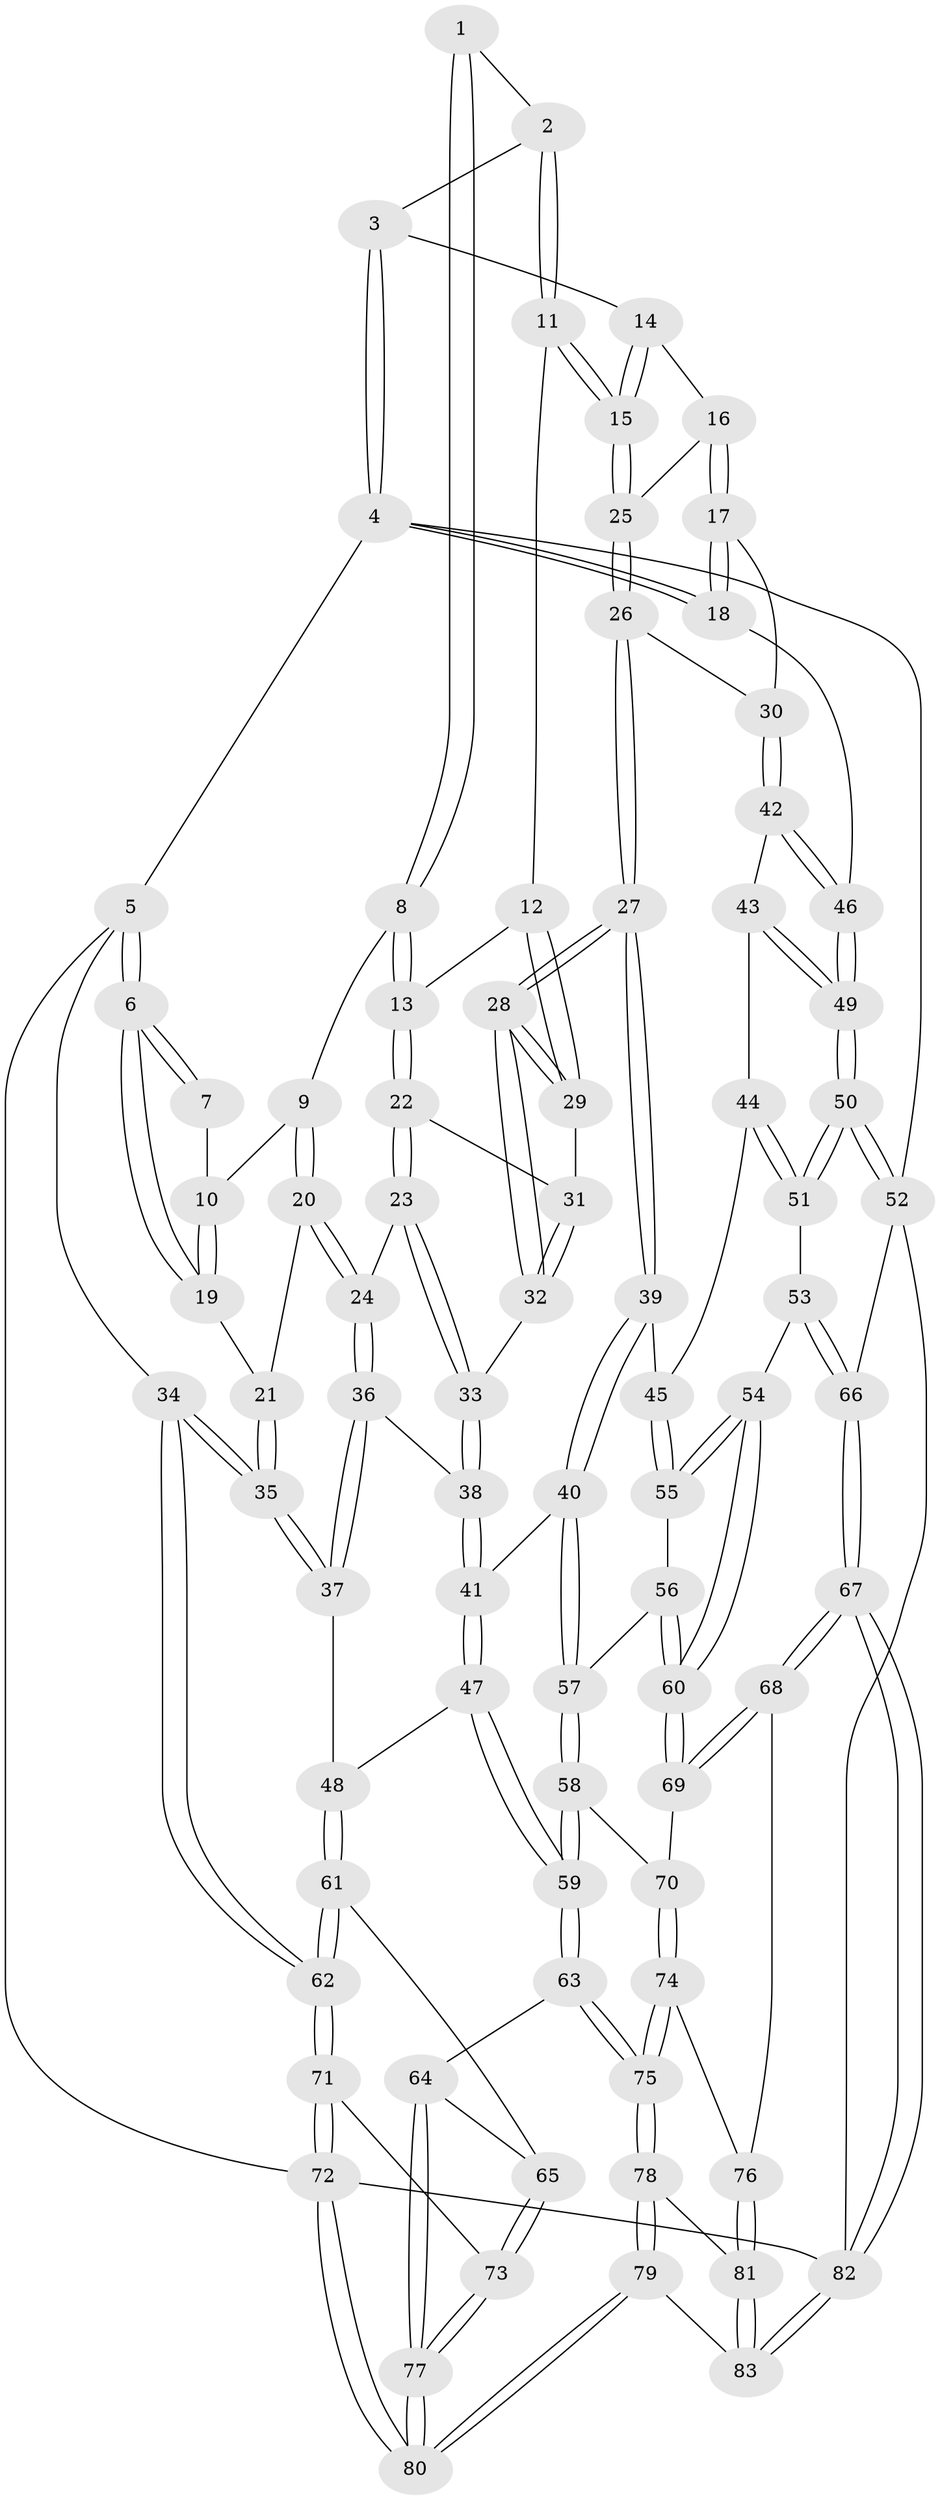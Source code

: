 // coarse degree distribution, {4: 0.25862068965517243, 3: 0.08620689655172414, 5: 0.46551724137931033, 2: 0.017241379310344827, 6: 0.13793103448275862, 7: 0.017241379310344827, 9: 0.017241379310344827}
// Generated by graph-tools (version 1.1) at 2025/06/03/04/25 22:06:36]
// undirected, 83 vertices, 204 edges
graph export_dot {
graph [start="1"]
  node [color=gray90,style=filled];
  1 [pos="+0.2254187799714695+0"];
  2 [pos="+0.500831190920018+0"];
  3 [pos="+0.7070227802656618+0"];
  4 [pos="+1+0"];
  5 [pos="+0+0"];
  6 [pos="+0+0"];
  7 [pos="+0.16876949866070967+0"];
  8 [pos="+0.29914738393617785+0.07274862936823794"];
  9 [pos="+0.20465726848418264+0.1083471472838522"];
  10 [pos="+0.14721699660665327+0.07822129063664442"];
  11 [pos="+0.5140068146489071+0.05552662460674806"];
  12 [pos="+0.5086011922044418+0.05981272435471879"];
  13 [pos="+0.3472468134928753+0.12757559142143385"];
  14 [pos="+0.7354742697964184+0.031140804949250117"];
  15 [pos="+0.5146854225107034+0.05610639651534204"];
  16 [pos="+0.7548692997276131+0.08210224712437547"];
  17 [pos="+0.7839056052501431+0.12349274461868813"];
  18 [pos="+1+0"];
  19 [pos="+0.09520226368481004+0.1336028709273812"];
  20 [pos="+0.2259736437686014+0.17893217197041064"];
  21 [pos="+0.08280785427222126+0.1683762005264969"];
  22 [pos="+0.3437612676652338+0.13899826851253544"];
  23 [pos="+0.2858096146819226+0.1976926356436487"];
  24 [pos="+0.24625289266936876+0.20199923775951995"];
  25 [pos="+0.536042276841166+0.07987801465751967"];
  26 [pos="+0.5955315516565926+0.17377034495725893"];
  27 [pos="+0.509646021344635+0.33949910255153665"];
  28 [pos="+0.47973423270139354+0.299399709319491"];
  29 [pos="+0.4530339468571851+0.22642183574409508"];
  30 [pos="+0.7571350188443478+0.2178147787418818"];
  31 [pos="+0.38758130693777654+0.20418632118179245"];
  32 [pos="+0.37328465601844124+0.2609787921468713"];
  33 [pos="+0.3261421121160252+0.2853339521487584"];
  34 [pos="+0+0.40594217662819343"];
  35 [pos="+0+0.3952779277699467"];
  36 [pos="+0.18418981280628752+0.28075583573048846"];
  37 [pos="+0.03347216827835032+0.4065490574087642"];
  38 [pos="+0.32454326403818623+0.2936139878403873"];
  39 [pos="+0.5189221513547144+0.432775102675395"];
  40 [pos="+0.49417710791529695+0.45349778428240506"];
  41 [pos="+0.3399098323641742+0.4624546367482956"];
  42 [pos="+0.7817044777901383+0.2827333446167629"];
  43 [pos="+0.7504002441921337+0.3615105367016205"];
  44 [pos="+0.7313442255435352+0.38569029338937677"];
  45 [pos="+0.6393449383620753+0.4287422126924986"];
  46 [pos="+1+0.2594567475024257"];
  47 [pos="+0.26747386500116554+0.4946616791175674"];
  48 [pos="+0.24304161010039865+0.49352363474288136"];
  49 [pos="+1+0.5448998861659559"];
  50 [pos="+1+0.5565243999407066"];
  51 [pos="+0.816053713639653+0.5154502346420593"];
  52 [pos="+1+0.6706041679161412"];
  53 [pos="+0.7830125912332874+0.6214434514103244"];
  54 [pos="+0.7800503284583294+0.6216048764958632"];
  55 [pos="+0.6921144989087971+0.5694310300420117"];
  56 [pos="+0.648614760056671+0.632894240624728"];
  57 [pos="+0.5224934505007619+0.6283306771433911"];
  58 [pos="+0.5055202316972672+0.7002869109165479"];
  59 [pos="+0.36087448430071756+0.748704324944688"];
  60 [pos="+0.6917430823798135+0.6979946298328783"];
  61 [pos="+0.18636534883446323+0.6588845914942392"];
  62 [pos="+0+0.6634099866330101"];
  63 [pos="+0.35675441682911274+0.7554157471209251"];
  64 [pos="+0.3027576046755683+0.7739417403314569"];
  65 [pos="+0.18251674759449887+0.7566419726595074"];
  66 [pos="+0.9387056145580576+0.7416559755835505"];
  67 [pos="+0.8163424507262008+0.8525143052914265"];
  68 [pos="+0.778793341474212+0.8461518591191044"];
  69 [pos="+0.69048082664047+0.7043699309160513"];
  70 [pos="+0.5529048453237878+0.7519943877232335"];
  71 [pos="+0+0.683723201101819"];
  72 [pos="+0+1"];
  73 [pos="+0.11345655293380298+0.7970775992961014"];
  74 [pos="+0.5579244885617746+0.7684672104112227"];
  75 [pos="+0.4255752899069641+0.9378348371680018"];
  76 [pos="+0.6436382113016156+0.8798932311629283"];
  77 [pos="+0.19283083758224365+1"];
  78 [pos="+0.4269651022122235+0.9569842232012331"];
  79 [pos="+0.3481303201513111+1"];
  80 [pos="+0.20259662628377345+1"];
  81 [pos="+0.6363817832324268+0.8920475113454535"];
  82 [pos="+0.9184217053125272+1"];
  83 [pos="+0.6382492546755468+1"];
  1 -- 2;
  1 -- 8;
  1 -- 8;
  2 -- 3;
  2 -- 11;
  2 -- 11;
  3 -- 4;
  3 -- 4;
  3 -- 14;
  4 -- 5;
  4 -- 18;
  4 -- 18;
  4 -- 52;
  5 -- 6;
  5 -- 6;
  5 -- 34;
  5 -- 72;
  6 -- 7;
  6 -- 7;
  6 -- 19;
  6 -- 19;
  7 -- 10;
  8 -- 9;
  8 -- 13;
  8 -- 13;
  9 -- 10;
  9 -- 20;
  9 -- 20;
  10 -- 19;
  10 -- 19;
  11 -- 12;
  11 -- 15;
  11 -- 15;
  12 -- 13;
  12 -- 29;
  12 -- 29;
  13 -- 22;
  13 -- 22;
  14 -- 15;
  14 -- 15;
  14 -- 16;
  15 -- 25;
  15 -- 25;
  16 -- 17;
  16 -- 17;
  16 -- 25;
  17 -- 18;
  17 -- 18;
  17 -- 30;
  18 -- 46;
  19 -- 21;
  20 -- 21;
  20 -- 24;
  20 -- 24;
  21 -- 35;
  21 -- 35;
  22 -- 23;
  22 -- 23;
  22 -- 31;
  23 -- 24;
  23 -- 33;
  23 -- 33;
  24 -- 36;
  24 -- 36;
  25 -- 26;
  25 -- 26;
  26 -- 27;
  26 -- 27;
  26 -- 30;
  27 -- 28;
  27 -- 28;
  27 -- 39;
  27 -- 39;
  28 -- 29;
  28 -- 29;
  28 -- 32;
  28 -- 32;
  29 -- 31;
  30 -- 42;
  30 -- 42;
  31 -- 32;
  31 -- 32;
  32 -- 33;
  33 -- 38;
  33 -- 38;
  34 -- 35;
  34 -- 35;
  34 -- 62;
  34 -- 62;
  35 -- 37;
  35 -- 37;
  36 -- 37;
  36 -- 37;
  36 -- 38;
  37 -- 48;
  38 -- 41;
  38 -- 41;
  39 -- 40;
  39 -- 40;
  39 -- 45;
  40 -- 41;
  40 -- 57;
  40 -- 57;
  41 -- 47;
  41 -- 47;
  42 -- 43;
  42 -- 46;
  42 -- 46;
  43 -- 44;
  43 -- 49;
  43 -- 49;
  44 -- 45;
  44 -- 51;
  44 -- 51;
  45 -- 55;
  45 -- 55;
  46 -- 49;
  46 -- 49;
  47 -- 48;
  47 -- 59;
  47 -- 59;
  48 -- 61;
  48 -- 61;
  49 -- 50;
  49 -- 50;
  50 -- 51;
  50 -- 51;
  50 -- 52;
  50 -- 52;
  51 -- 53;
  52 -- 66;
  52 -- 82;
  53 -- 54;
  53 -- 66;
  53 -- 66;
  54 -- 55;
  54 -- 55;
  54 -- 60;
  54 -- 60;
  55 -- 56;
  56 -- 57;
  56 -- 60;
  56 -- 60;
  57 -- 58;
  57 -- 58;
  58 -- 59;
  58 -- 59;
  58 -- 70;
  59 -- 63;
  59 -- 63;
  60 -- 69;
  60 -- 69;
  61 -- 62;
  61 -- 62;
  61 -- 65;
  62 -- 71;
  62 -- 71;
  63 -- 64;
  63 -- 75;
  63 -- 75;
  64 -- 65;
  64 -- 77;
  64 -- 77;
  65 -- 73;
  65 -- 73;
  66 -- 67;
  66 -- 67;
  67 -- 68;
  67 -- 68;
  67 -- 82;
  67 -- 82;
  68 -- 69;
  68 -- 69;
  68 -- 76;
  69 -- 70;
  70 -- 74;
  70 -- 74;
  71 -- 72;
  71 -- 72;
  71 -- 73;
  72 -- 80;
  72 -- 80;
  72 -- 82;
  73 -- 77;
  73 -- 77;
  74 -- 75;
  74 -- 75;
  74 -- 76;
  75 -- 78;
  75 -- 78;
  76 -- 81;
  76 -- 81;
  77 -- 80;
  77 -- 80;
  78 -- 79;
  78 -- 79;
  78 -- 81;
  79 -- 80;
  79 -- 80;
  79 -- 83;
  81 -- 83;
  81 -- 83;
  82 -- 83;
  82 -- 83;
}
